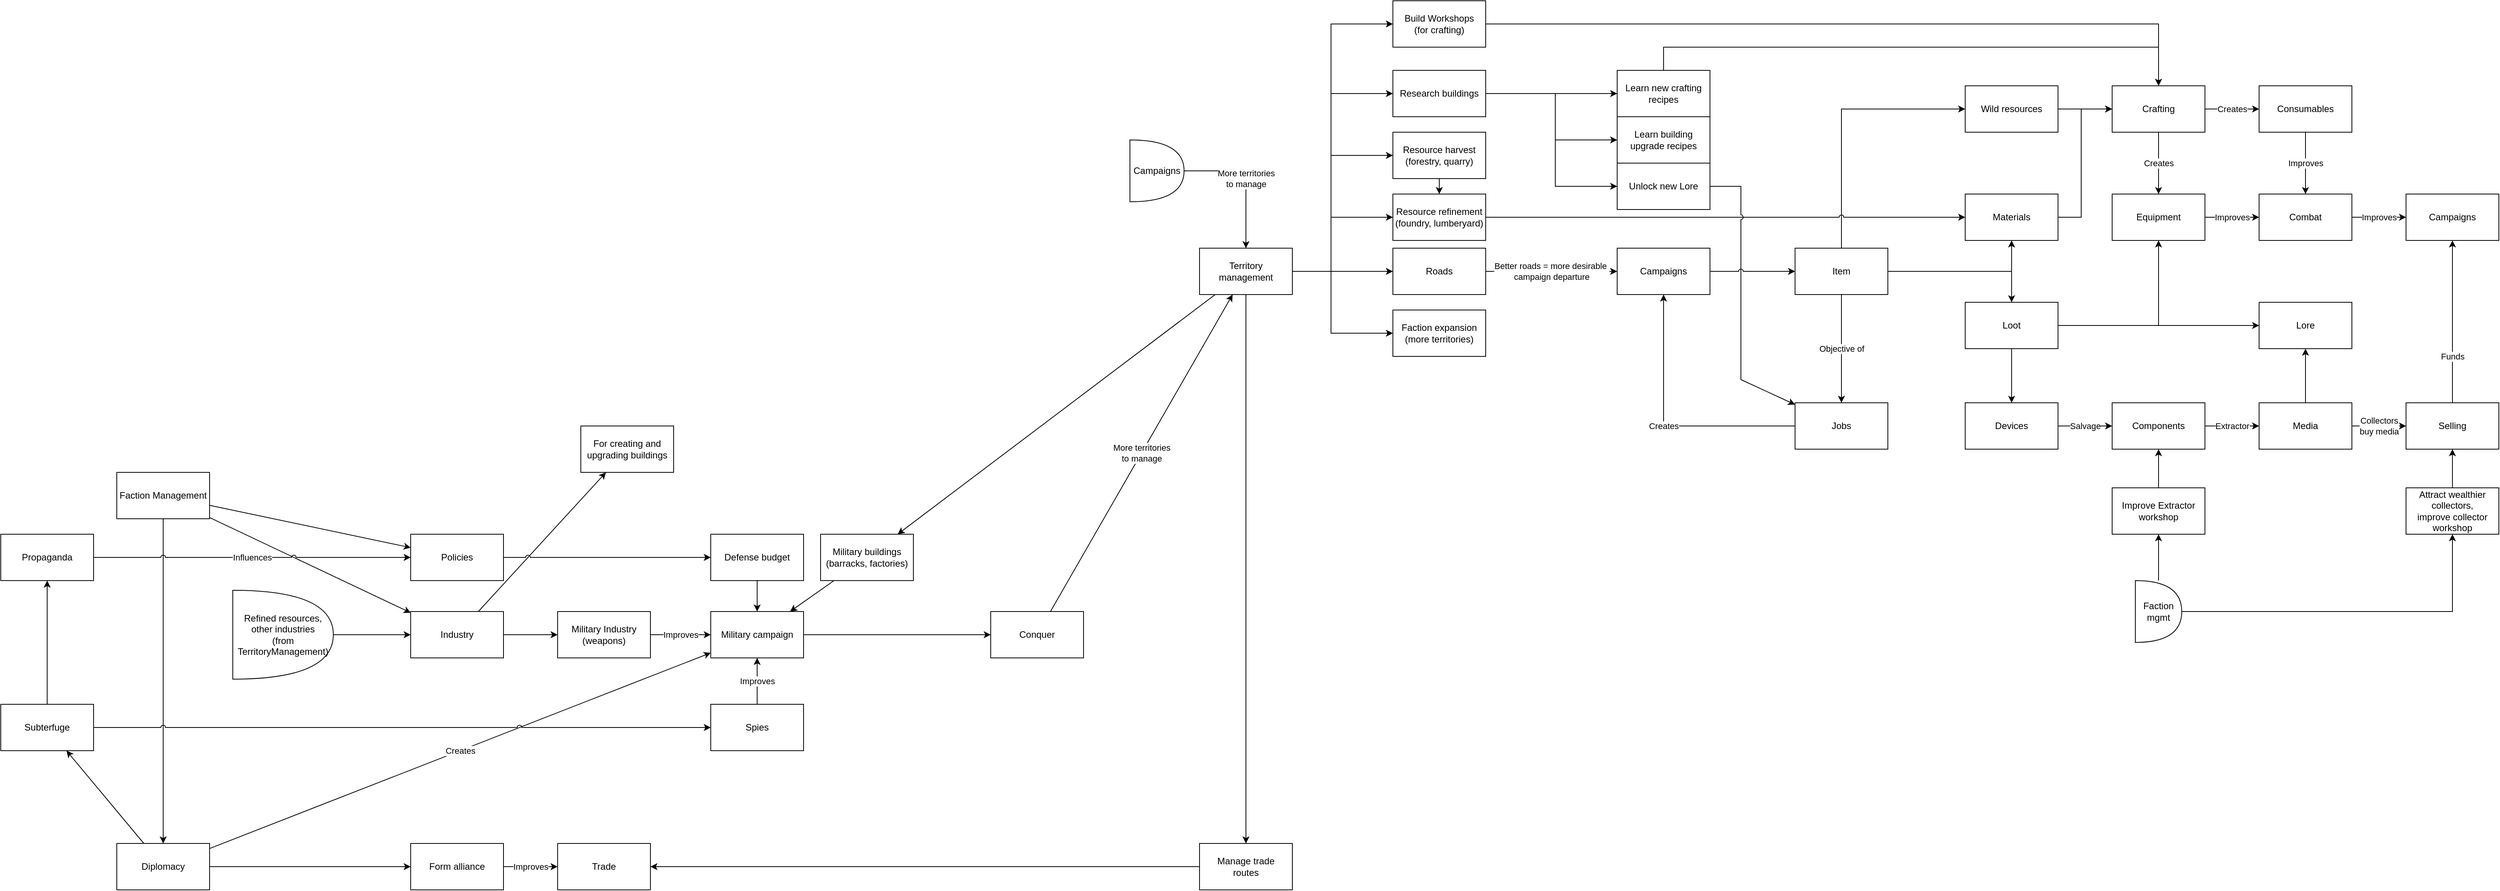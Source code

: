 <mxfile version="14.1.8" type="device"><diagram id="t-w7wYZoXCk9stuSiA6Y" name="Page-1"><mxGraphModel dx="4404" dy="1184" grid="1" gridSize="10" guides="1" tooltips="1" connect="1" arrows="1" fold="1" page="1" pageScale="1" pageWidth="850" pageHeight="1100" math="0" shadow="0"><root><mxCell id="0"/><mxCell id="1" parent="0"/><mxCell id="HRFQKhWrcn0bR6quiwmL-6" style="rounded=0;orthogonalLoop=1;jettySize=auto;html=1;" edge="1" parent="1" source="HRFQKhWrcn0bR6quiwmL-1" target="HRFQKhWrcn0bR6quiwmL-14"><mxGeometry relative="1" as="geometry"><Array as="points"><mxPoint x="20" y="150"/></Array></mxGeometry></mxCell><mxCell id="HRFQKhWrcn0bR6quiwmL-7" style="edgeStyle=none;rounded=0;orthogonalLoop=1;jettySize=auto;html=1;" edge="1" parent="1" source="HRFQKhWrcn0bR6quiwmL-19" target="HRFQKhWrcn0bR6quiwmL-30"><mxGeometry relative="1" as="geometry"><Array as="points"><mxPoint x="430" y="430"/></Array></mxGeometry></mxCell><mxCell id="HRFQKhWrcn0bR6quiwmL-8" value="" style="edgeStyle=none;rounded=0;orthogonalLoop=1;jettySize=auto;html=1;" edge="1" parent="1" source="HRFQKhWrcn0bR6quiwmL-1" target="HRFQKhWrcn0bR6quiwmL-19"><mxGeometry relative="1" as="geometry"><Array as="points"><mxPoint x="240" y="360"/></Array></mxGeometry></mxCell><mxCell id="HRFQKhWrcn0bR6quiwmL-9" style="edgeStyle=none;rounded=0;orthogonalLoop=1;jettySize=auto;html=1;" edge="1" parent="1" source="HRFQKhWrcn0bR6quiwmL-19" target="HRFQKhWrcn0bR6quiwmL-5"><mxGeometry relative="1" as="geometry"/></mxCell><mxCell id="HRFQKhWrcn0bR6quiwmL-12" value="Objective of" style="edgeStyle=none;rounded=0;orthogonalLoop=1;jettySize=auto;html=1;" edge="1" parent="1" source="HRFQKhWrcn0bR6quiwmL-1" target="HRFQKhWrcn0bR6quiwmL-10"><mxGeometry relative="1" as="geometry"/></mxCell><mxCell id="HRFQKhWrcn0bR6quiwmL-16" style="edgeStyle=none;rounded=0;orthogonalLoop=1;jettySize=auto;html=1;" edge="1" parent="1" source="HRFQKhWrcn0bR6quiwmL-1" target="HRFQKhWrcn0bR6quiwmL-15"><mxGeometry relative="1" as="geometry"><Array as="points"><mxPoint x="240" y="360"/></Array></mxGeometry></mxCell><mxCell id="HRFQKhWrcn0bR6quiwmL-1" value="Item" style="rounded=0;whiteSpace=wrap;html=1;" vertex="1" parent="1"><mxGeometry x="-40" y="330" width="120" height="60" as="geometry"/></mxCell><mxCell id="HRFQKhWrcn0bR6quiwmL-32" value="Creates" style="edgeStyle=none;rounded=0;orthogonalLoop=1;jettySize=auto;html=1;" edge="1" parent="1" source="HRFQKhWrcn0bR6quiwmL-2" target="HRFQKhWrcn0bR6quiwmL-30"><mxGeometry relative="1" as="geometry"/></mxCell><mxCell id="HRFQKhWrcn0bR6quiwmL-34" value="Creates" style="edgeStyle=none;rounded=0;orthogonalLoop=1;jettySize=auto;html=1;" edge="1" parent="1" source="HRFQKhWrcn0bR6quiwmL-2" target="HRFQKhWrcn0bR6quiwmL-33"><mxGeometry relative="1" as="geometry"/></mxCell><mxCell id="HRFQKhWrcn0bR6quiwmL-2" value="Crafting" style="rounded=0;whiteSpace=wrap;html=1;" vertex="1" parent="1"><mxGeometry x="370" y="120" width="120" height="60" as="geometry"/></mxCell><mxCell id="HRFQKhWrcn0bR6quiwmL-37" value="Improves" style="edgeStyle=none;rounded=0;orthogonalLoop=1;jettySize=auto;html=1;" edge="1" parent="1" source="HRFQKhWrcn0bR6quiwmL-3" target="HRFQKhWrcn0bR6quiwmL-36"><mxGeometry relative="1" as="geometry"/></mxCell><mxCell id="HRFQKhWrcn0bR6quiwmL-3" value="Combat" style="rounded=0;whiteSpace=wrap;html=1;" vertex="1" parent="1"><mxGeometry x="560" y="260" width="120" height="60" as="geometry"/></mxCell><mxCell id="HRFQKhWrcn0bR6quiwmL-45" value="Funds" style="edgeStyle=none;rounded=0;jumpStyle=arc;orthogonalLoop=1;jettySize=auto;html=1;" edge="1" parent="1" source="HRFQKhWrcn0bR6quiwmL-4" target="HRFQKhWrcn0bR6quiwmL-36"><mxGeometry x="-0.429" relative="1" as="geometry"><mxPoint as="offset"/></mxGeometry></mxCell><mxCell id="HRFQKhWrcn0bR6quiwmL-4" value="Selling" style="rounded=0;whiteSpace=wrap;html=1;" vertex="1" parent="1"><mxGeometry x="750" y="530" width="120" height="60" as="geometry"/></mxCell><mxCell id="HRFQKhWrcn0bR6quiwmL-5" value="Lore" style="rounded=0;whiteSpace=wrap;html=1;" vertex="1" parent="1"><mxGeometry x="560" y="400" width="120" height="60" as="geometry"/></mxCell><mxCell id="HRFQKhWrcn0bR6quiwmL-43" value="Creates" style="edgeStyle=none;rounded=0;jumpStyle=arc;orthogonalLoop=1;jettySize=auto;html=1;" edge="1" parent="1" source="HRFQKhWrcn0bR6quiwmL-10" target="HRFQKhWrcn0bR6quiwmL-38"><mxGeometry relative="1" as="geometry"><Array as="points"><mxPoint x="-210" y="560"/></Array></mxGeometry></mxCell><mxCell id="HRFQKhWrcn0bR6quiwmL-10" value="Jobs" style="rounded=0;whiteSpace=wrap;html=1;" vertex="1" parent="1"><mxGeometry x="-40" y="530" width="120" height="60" as="geometry"/></mxCell><mxCell id="HRFQKhWrcn0bR6quiwmL-17" style="edgeStyle=none;rounded=0;orthogonalLoop=1;jettySize=auto;html=1;" edge="1" parent="1" source="HRFQKhWrcn0bR6quiwmL-14" target="HRFQKhWrcn0bR6quiwmL-2"><mxGeometry relative="1" as="geometry"/></mxCell><mxCell id="HRFQKhWrcn0bR6quiwmL-14" value="Wild resources" style="rounded=0;whiteSpace=wrap;html=1;" vertex="1" parent="1"><mxGeometry x="180" y="120" width="120" height="60" as="geometry"/></mxCell><mxCell id="HRFQKhWrcn0bR6quiwmL-18" style="edgeStyle=none;rounded=0;orthogonalLoop=1;jettySize=auto;html=1;" edge="1" parent="1" source="HRFQKhWrcn0bR6quiwmL-15" target="HRFQKhWrcn0bR6quiwmL-2"><mxGeometry relative="1" as="geometry"><Array as="points"><mxPoint x="330" y="290"/><mxPoint x="330" y="150"/></Array></mxGeometry></mxCell><mxCell id="HRFQKhWrcn0bR6quiwmL-15" value="Materials" style="rounded=0;whiteSpace=wrap;html=1;" vertex="1" parent="1"><mxGeometry x="180" y="260" width="120" height="60" as="geometry"/></mxCell><mxCell id="HRFQKhWrcn0bR6quiwmL-21" style="edgeStyle=none;rounded=0;orthogonalLoop=1;jettySize=auto;html=1;" edge="1" parent="1" source="HRFQKhWrcn0bR6quiwmL-19" target="HRFQKhWrcn0bR6quiwmL-20"><mxGeometry relative="1" as="geometry"/></mxCell><mxCell id="HRFQKhWrcn0bR6quiwmL-19" value="Loot" style="rounded=0;whiteSpace=wrap;html=1;" vertex="1" parent="1"><mxGeometry x="180" y="400" width="120" height="60" as="geometry"/></mxCell><mxCell id="HRFQKhWrcn0bR6quiwmL-25" value="Salvage" style="edgeStyle=none;rounded=0;orthogonalLoop=1;jettySize=auto;html=1;" edge="1" parent="1" source="HRFQKhWrcn0bR6quiwmL-20" target="HRFQKhWrcn0bR6quiwmL-24"><mxGeometry relative="1" as="geometry"/></mxCell><mxCell id="HRFQKhWrcn0bR6quiwmL-20" value="Devices" style="rounded=0;whiteSpace=wrap;html=1;" vertex="1" parent="1"><mxGeometry x="180" y="530" width="120" height="60" as="geometry"/></mxCell><mxCell id="HRFQKhWrcn0bR6quiwmL-28" value="Extractor" style="edgeStyle=none;rounded=0;orthogonalLoop=1;jettySize=auto;html=1;" edge="1" parent="1" source="HRFQKhWrcn0bR6quiwmL-24" target="HRFQKhWrcn0bR6quiwmL-27"><mxGeometry relative="1" as="geometry"/></mxCell><mxCell id="HRFQKhWrcn0bR6quiwmL-24" value="Components" style="rounded=0;whiteSpace=wrap;html=1;" vertex="1" parent="1"><mxGeometry x="370" y="530" width="120" height="60" as="geometry"/></mxCell><mxCell id="HRFQKhWrcn0bR6quiwmL-29" value="Collectors&lt;br&gt;buy media" style="edgeStyle=none;rounded=0;orthogonalLoop=1;jettySize=auto;html=1;" edge="1" parent="1" source="HRFQKhWrcn0bR6quiwmL-27" target="HRFQKhWrcn0bR6quiwmL-4"><mxGeometry relative="1" as="geometry"/></mxCell><mxCell id="HRFQKhWrcn0bR6quiwmL-40" style="edgeStyle=none;rounded=0;orthogonalLoop=1;jettySize=auto;html=1;" edge="1" parent="1" source="HRFQKhWrcn0bR6quiwmL-27" target="HRFQKhWrcn0bR6quiwmL-5"><mxGeometry relative="1" as="geometry"/></mxCell><mxCell id="HRFQKhWrcn0bR6quiwmL-27" value="Media" style="rounded=0;whiteSpace=wrap;html=1;" vertex="1" parent="1"><mxGeometry x="560" y="530" width="120" height="60" as="geometry"/></mxCell><mxCell id="HRFQKhWrcn0bR6quiwmL-31" value="Improves" style="edgeStyle=none;rounded=0;orthogonalLoop=1;jettySize=auto;html=1;" edge="1" parent="1" source="HRFQKhWrcn0bR6quiwmL-30" target="HRFQKhWrcn0bR6quiwmL-3"><mxGeometry relative="1" as="geometry"/></mxCell><mxCell id="HRFQKhWrcn0bR6quiwmL-30" value="Equipment" style="rounded=0;whiteSpace=wrap;html=1;" vertex="1" parent="1"><mxGeometry x="370" y="260" width="120" height="60" as="geometry"/></mxCell><mxCell id="HRFQKhWrcn0bR6quiwmL-35" value="Improves" style="edgeStyle=none;rounded=0;orthogonalLoop=1;jettySize=auto;html=1;" edge="1" parent="1" source="HRFQKhWrcn0bR6quiwmL-33" target="HRFQKhWrcn0bR6quiwmL-3"><mxGeometry relative="1" as="geometry"/></mxCell><mxCell id="HRFQKhWrcn0bR6quiwmL-33" value="Consumables" style="rounded=0;whiteSpace=wrap;html=1;" vertex="1" parent="1"><mxGeometry x="560" y="120" width="120" height="60" as="geometry"/></mxCell><mxCell id="HRFQKhWrcn0bR6quiwmL-36" value="Campaigns" style="rounded=0;whiteSpace=wrap;html=1;" vertex="1" parent="1"><mxGeometry x="750" y="260" width="120" height="60" as="geometry"/></mxCell><mxCell id="HRFQKhWrcn0bR6quiwmL-38" value="Campaigns" style="rounded=0;whiteSpace=wrap;html=1;" vertex="1" parent="1"><mxGeometry x="-270" y="330" width="120" height="60" as="geometry"/></mxCell><mxCell id="HRFQKhWrcn0bR6quiwmL-57" style="edgeStyle=none;rounded=0;jumpStyle=arc;orthogonalLoop=1;jettySize=auto;html=1;" edge="1" parent="1" source="HRFQKhWrcn0bR6quiwmL-48" target="HRFQKhWrcn0bR6quiwmL-50"><mxGeometry relative="1" as="geometry"><Array as="points"><mxPoint x="-640" y="360"/><mxPoint x="-640" y="210"/></Array></mxGeometry></mxCell><mxCell id="HRFQKhWrcn0bR6quiwmL-58" style="edgeStyle=none;rounded=0;jumpStyle=arc;orthogonalLoop=1;jettySize=auto;html=1;" edge="1" parent="1" source="HRFQKhWrcn0bR6quiwmL-48" target="HRFQKhWrcn0bR6quiwmL-49"><mxGeometry relative="1" as="geometry"/></mxCell><mxCell id="HRFQKhWrcn0bR6quiwmL-59" style="edgeStyle=none;rounded=0;jumpStyle=arc;orthogonalLoop=1;jettySize=auto;html=1;" edge="1" parent="1" source="HRFQKhWrcn0bR6quiwmL-48" target="HRFQKhWrcn0bR6quiwmL-53"><mxGeometry relative="1" as="geometry"><Array as="points"><mxPoint x="-640" y="360"/><mxPoint x="-640" y="40"/></Array></mxGeometry></mxCell><mxCell id="HRFQKhWrcn0bR6quiwmL-64" style="edgeStyle=none;rounded=0;jumpStyle=arc;orthogonalLoop=1;jettySize=auto;html=1;" edge="1" parent="1" source="HRFQKhWrcn0bR6quiwmL-48" target="HRFQKhWrcn0bR6quiwmL-62"><mxGeometry relative="1" as="geometry"><Array as="points"><mxPoint x="-640" y="360"/><mxPoint x="-640" y="290"/></Array></mxGeometry></mxCell><mxCell id="HRFQKhWrcn0bR6quiwmL-67" value="" style="edgeStyle=none;rounded=0;jumpStyle=arc;orthogonalLoop=1;jettySize=auto;html=1;" edge="1" parent="1" source="HRFQKhWrcn0bR6quiwmL-48" target="HRFQKhWrcn0bR6quiwmL-66"><mxGeometry relative="1" as="geometry"/></mxCell><mxCell id="HRFQKhWrcn0bR6quiwmL-96" style="edgeStyle=none;rounded=0;jumpStyle=arc;orthogonalLoop=1;jettySize=auto;html=1;" edge="1" parent="1" source="HRFQKhWrcn0bR6quiwmL-48" target="HRFQKhWrcn0bR6quiwmL-90"><mxGeometry relative="1" as="geometry"/></mxCell><mxCell id="HRFQKhWrcn0bR6quiwmL-101" value="" style="edgeStyle=none;rounded=0;jumpStyle=arc;orthogonalLoop=1;jettySize=auto;html=1;" edge="1" parent="1" source="HRFQKhWrcn0bR6quiwmL-48" target="HRFQKhWrcn0bR6quiwmL-145"><mxGeometry relative="1" as="geometry"><Array as="points"><mxPoint x="-640" y="360"/><mxPoint x="-640" y="130"/></Array></mxGeometry></mxCell><mxCell id="HRFQKhWrcn0bR6quiwmL-144" style="edgeStyle=none;rounded=0;jumpStyle=arc;orthogonalLoop=1;jettySize=auto;html=1;" edge="1" parent="1" source="HRFQKhWrcn0bR6quiwmL-48" target="HRFQKhWrcn0bR6quiwmL-143"><mxGeometry relative="1" as="geometry"><Array as="points"><mxPoint x="-640" y="360"/><mxPoint x="-640" y="440"/></Array></mxGeometry></mxCell><mxCell id="HRFQKhWrcn0bR6quiwmL-48" value="Territory&lt;br&gt;management" style="rounded=0;whiteSpace=wrap;html=1;" vertex="1" parent="1"><mxGeometry x="-810" y="330" width="120" height="60" as="geometry"/></mxCell><mxCell id="HRFQKhWrcn0bR6quiwmL-55" value="Better roads = more desirable&amp;nbsp;&lt;br&gt;campaign departure" style="edgeStyle=none;rounded=0;jumpStyle=arc;orthogonalLoop=1;jettySize=auto;html=1;" edge="1" parent="1" source="HRFQKhWrcn0bR6quiwmL-49" target="HRFQKhWrcn0bR6quiwmL-38"><mxGeometry relative="1" as="geometry"/></mxCell><mxCell id="HRFQKhWrcn0bR6quiwmL-49" value="Roads" style="rounded=0;whiteSpace=wrap;html=1;" vertex="1" parent="1"><mxGeometry x="-560" y="330" width="120" height="60" as="geometry"/></mxCell><mxCell id="HRFQKhWrcn0bR6quiwmL-65" style="edgeStyle=none;rounded=0;jumpStyle=arc;orthogonalLoop=1;jettySize=auto;html=1;" edge="1" parent="1" source="HRFQKhWrcn0bR6quiwmL-50" target="HRFQKhWrcn0bR6quiwmL-62"><mxGeometry relative="1" as="geometry"/></mxCell><mxCell id="HRFQKhWrcn0bR6quiwmL-50" value="Resource harvest (forestry, quarry)" style="rounded=0;whiteSpace=wrap;html=1;" vertex="1" parent="1"><mxGeometry x="-560" y="180" width="120" height="60" as="geometry"/></mxCell><mxCell id="HRFQKhWrcn0bR6quiwmL-112" value="" style="edgeStyle=none;rounded=0;jumpStyle=arc;orthogonalLoop=1;jettySize=auto;html=1;" edge="1" parent="1" source="HRFQKhWrcn0bR6quiwmL-52" target="HRFQKhWrcn0bR6quiwmL-111"><mxGeometry relative="1" as="geometry"/></mxCell><mxCell id="HRFQKhWrcn0bR6quiwmL-116" style="edgeStyle=none;rounded=0;jumpStyle=arc;orthogonalLoop=1;jettySize=auto;html=1;" edge="1" parent="1" source="HRFQKhWrcn0bR6quiwmL-52" target="HRFQKhWrcn0bR6quiwmL-117"><mxGeometry relative="1" as="geometry"><mxPoint x="-1540" y="590" as="targetPoint"/></mxGeometry></mxCell><mxCell id="HRFQKhWrcn0bR6quiwmL-52" value="Industry" style="rounded=0;whiteSpace=wrap;html=1;" vertex="1" parent="1"><mxGeometry x="-1830" y="800" width="120" height="60" as="geometry"/></mxCell><mxCell id="HRFQKhWrcn0bR6quiwmL-130" style="edgeStyle=none;rounded=0;jumpStyle=arc;orthogonalLoop=1;jettySize=auto;html=1;" edge="1" parent="1" source="HRFQKhWrcn0bR6quiwmL-53" target="HRFQKhWrcn0bR6quiwmL-2"><mxGeometry relative="1" as="geometry"><Array as="points"><mxPoint x="430" y="40"/></Array></mxGeometry></mxCell><mxCell id="HRFQKhWrcn0bR6quiwmL-53" value="Build Workshops&lt;br&gt;(for crafting)" style="rounded=0;whiteSpace=wrap;html=1;" vertex="1" parent="1"><mxGeometry x="-560" y="10" width="120" height="60" as="geometry"/></mxCell><mxCell id="HRFQKhWrcn0bR6quiwmL-126" style="edgeStyle=none;rounded=0;jumpStyle=arc;orthogonalLoop=1;jettySize=auto;html=1;" edge="1" parent="1" source="HRFQKhWrcn0bR6quiwmL-62" target="HRFQKhWrcn0bR6quiwmL-15"><mxGeometry relative="1" as="geometry"/></mxCell><mxCell id="HRFQKhWrcn0bR6quiwmL-62" value="Resource refinement (foundry, lumberyard)" style="rounded=0;whiteSpace=wrap;html=1;" vertex="1" parent="1"><mxGeometry x="-560" y="260" width="120" height="60" as="geometry"/></mxCell><mxCell id="HRFQKhWrcn0bR6quiwmL-151" style="edgeStyle=none;rounded=0;jumpStyle=arc;orthogonalLoop=1;jettySize=auto;html=1;" edge="1" parent="1" source="HRFQKhWrcn0bR6quiwmL-66" target="HRFQKhWrcn0bR6quiwmL-87"><mxGeometry relative="1" as="geometry"/></mxCell><mxCell id="HRFQKhWrcn0bR6quiwmL-66" value="Manage trade&lt;br&gt;routes" style="rounded=0;whiteSpace=wrap;html=1;" vertex="1" parent="1"><mxGeometry x="-810" y="1100" width="120" height="60" as="geometry"/></mxCell><mxCell id="HRFQKhWrcn0bR6quiwmL-70" style="edgeStyle=none;rounded=0;jumpStyle=arc;orthogonalLoop=1;jettySize=auto;html=1;" edge="1" parent="1" source="HRFQKhWrcn0bR6quiwmL-68" target="HRFQKhWrcn0bR6quiwmL-52"><mxGeometry relative="1" as="geometry"/></mxCell><mxCell id="HRFQKhWrcn0bR6quiwmL-72" style="edgeStyle=none;rounded=0;jumpStyle=arc;orthogonalLoop=1;jettySize=auto;html=1;" edge="1" parent="1" source="HRFQKhWrcn0bR6quiwmL-68" target="HRFQKhWrcn0bR6quiwmL-71"><mxGeometry relative="1" as="geometry"/></mxCell><mxCell id="HRFQKhWrcn0bR6quiwmL-98" value="" style="edgeStyle=none;rounded=0;jumpStyle=arc;orthogonalLoop=1;jettySize=auto;html=1;" edge="1" parent="1" source="HRFQKhWrcn0bR6quiwmL-68" target="HRFQKhWrcn0bR6quiwmL-97"><mxGeometry relative="1" as="geometry"/></mxCell><mxCell id="HRFQKhWrcn0bR6quiwmL-68" value="Faction Management" style="rounded=0;whiteSpace=wrap;html=1;" vertex="1" parent="1"><mxGeometry x="-2210" y="620" width="120" height="60" as="geometry"/></mxCell><mxCell id="HRFQKhWrcn0bR6quiwmL-74" value="Creates" style="edgeStyle=none;rounded=0;jumpStyle=arc;orthogonalLoop=1;jettySize=auto;html=1;" edge="1" parent="1" source="HRFQKhWrcn0bR6quiwmL-71" target="HRFQKhWrcn0bR6quiwmL-73"><mxGeometry relative="1" as="geometry"/></mxCell><mxCell id="HRFQKhWrcn0bR6quiwmL-76" value="" style="edgeStyle=none;rounded=0;jumpStyle=arc;orthogonalLoop=1;jettySize=auto;html=1;" edge="1" parent="1" source="HRFQKhWrcn0bR6quiwmL-71" target="HRFQKhWrcn0bR6quiwmL-75"><mxGeometry relative="1" as="geometry"/></mxCell><mxCell id="HRFQKhWrcn0bR6quiwmL-78" value="" style="edgeStyle=none;rounded=0;jumpStyle=arc;orthogonalLoop=1;jettySize=auto;html=1;" edge="1" parent="1" source="HRFQKhWrcn0bR6quiwmL-73" target="HRFQKhWrcn0bR6quiwmL-77"><mxGeometry relative="1" as="geometry"/></mxCell><mxCell id="HRFQKhWrcn0bR6quiwmL-80" value="" style="edgeStyle=none;rounded=0;jumpStyle=arc;orthogonalLoop=1;jettySize=auto;html=1;" edge="1" parent="1" source="HRFQKhWrcn0bR6quiwmL-71" target="HRFQKhWrcn0bR6quiwmL-79"><mxGeometry relative="1" as="geometry"/></mxCell><mxCell id="HRFQKhWrcn0bR6quiwmL-71" value="Diplomacy" style="rounded=0;whiteSpace=wrap;html=1;" vertex="1" parent="1"><mxGeometry x="-2210" y="1100" width="120" height="60" as="geometry"/></mxCell><mxCell id="HRFQKhWrcn0bR6quiwmL-73" value="Military campaign" style="rounded=0;whiteSpace=wrap;html=1;" vertex="1" parent="1"><mxGeometry x="-1442" y="800" width="120" height="60" as="geometry"/></mxCell><mxCell id="HRFQKhWrcn0bR6quiwmL-88" value="Improves" style="edgeStyle=none;rounded=0;jumpStyle=arc;orthogonalLoop=1;jettySize=auto;html=1;" edge="1" parent="1" source="HRFQKhWrcn0bR6quiwmL-75" target="HRFQKhWrcn0bR6quiwmL-87"><mxGeometry relative="1" as="geometry"/></mxCell><mxCell id="HRFQKhWrcn0bR6quiwmL-75" value="Form alliance" style="rounded=0;whiteSpace=wrap;html=1;" vertex="1" parent="1"><mxGeometry x="-1830" y="1100" width="120" height="60" as="geometry"/></mxCell><mxCell id="HRFQKhWrcn0bR6quiwmL-95" value="More territories&lt;br&gt;to manage" style="edgeStyle=none;rounded=0;jumpStyle=arc;orthogonalLoop=1;jettySize=auto;html=1;" edge="1" parent="1" source="HRFQKhWrcn0bR6quiwmL-77" target="HRFQKhWrcn0bR6quiwmL-48"><mxGeometry relative="1" as="geometry"/></mxCell><mxCell id="HRFQKhWrcn0bR6quiwmL-77" value="Conquer" style="rounded=0;whiteSpace=wrap;html=1;" vertex="1" parent="1"><mxGeometry x="-1080" y="800" width="120" height="60" as="geometry"/></mxCell><mxCell id="HRFQKhWrcn0bR6quiwmL-82" value="" style="edgeStyle=none;rounded=0;jumpStyle=arc;orthogonalLoop=1;jettySize=auto;html=1;" edge="1" parent="1" source="HRFQKhWrcn0bR6quiwmL-79" target="HRFQKhWrcn0bR6quiwmL-81"><mxGeometry relative="1" as="geometry"/></mxCell><mxCell id="HRFQKhWrcn0bR6quiwmL-86" value="" style="edgeStyle=none;rounded=0;jumpStyle=arc;orthogonalLoop=1;jettySize=auto;html=1;" edge="1" parent="1" source="HRFQKhWrcn0bR6quiwmL-79" target="HRFQKhWrcn0bR6quiwmL-85"><mxGeometry relative="1" as="geometry"/></mxCell><mxCell id="HRFQKhWrcn0bR6quiwmL-79" value="Subterfuge" style="rounded=0;whiteSpace=wrap;html=1;" vertex="1" parent="1"><mxGeometry x="-2360" y="920" width="120" height="60" as="geometry"/></mxCell><mxCell id="HRFQKhWrcn0bR6quiwmL-125" value="Improves" style="edgeStyle=none;rounded=0;jumpStyle=arc;orthogonalLoop=1;jettySize=auto;html=1;" edge="1" parent="1" source="HRFQKhWrcn0bR6quiwmL-81" target="HRFQKhWrcn0bR6quiwmL-73"><mxGeometry relative="1" as="geometry"/></mxCell><mxCell id="HRFQKhWrcn0bR6quiwmL-81" value="Spies" style="rounded=0;whiteSpace=wrap;html=1;" vertex="1" parent="1"><mxGeometry x="-1442" y="920" width="120" height="60" as="geometry"/></mxCell><mxCell id="HRFQKhWrcn0bR6quiwmL-124" value="Influences" style="edgeStyle=none;rounded=0;jumpStyle=arc;orthogonalLoop=1;jettySize=auto;html=1;" edge="1" parent="1" source="HRFQKhWrcn0bR6quiwmL-85" target="HRFQKhWrcn0bR6quiwmL-97"><mxGeometry relative="1" as="geometry"/></mxCell><mxCell id="HRFQKhWrcn0bR6quiwmL-85" value="Propaganda" style="rounded=0;whiteSpace=wrap;html=1;" vertex="1" parent="1"><mxGeometry x="-2360" y="700" width="120" height="60" as="geometry"/></mxCell><mxCell id="HRFQKhWrcn0bR6quiwmL-87" value="Trade" style="rounded=0;whiteSpace=wrap;html=1;" vertex="1" parent="1"><mxGeometry x="-1640" y="1100" width="120" height="60" as="geometry"/></mxCell><mxCell id="HRFQKhWrcn0bR6quiwmL-92" style="edgeStyle=none;rounded=0;jumpStyle=arc;orthogonalLoop=1;jettySize=auto;html=1;" edge="1" parent="1" source="HRFQKhWrcn0bR6quiwmL-89" target="HRFQKhWrcn0bR6quiwmL-73"><mxGeometry relative="1" as="geometry"/></mxCell><mxCell id="HRFQKhWrcn0bR6quiwmL-89" value="Defense budget" style="rounded=0;whiteSpace=wrap;html=1;" vertex="1" parent="1"><mxGeometry x="-1442" y="700" width="120" height="60" as="geometry"/></mxCell><mxCell id="HRFQKhWrcn0bR6quiwmL-91" style="edgeStyle=none;rounded=0;jumpStyle=arc;orthogonalLoop=1;jettySize=auto;html=1;" edge="1" parent="1" source="HRFQKhWrcn0bR6quiwmL-90" target="HRFQKhWrcn0bR6quiwmL-73"><mxGeometry relative="1" as="geometry"/></mxCell><mxCell id="HRFQKhWrcn0bR6quiwmL-90" value="Military buildings (barracks, factories)" style="rounded=0;whiteSpace=wrap;html=1;" vertex="1" parent="1"><mxGeometry x="-1300" y="700" width="120" height="60" as="geometry"/></mxCell><mxCell id="HRFQKhWrcn0bR6quiwmL-99" style="edgeStyle=none;rounded=0;jumpStyle=arc;orthogonalLoop=1;jettySize=auto;html=1;" edge="1" parent="1" source="HRFQKhWrcn0bR6quiwmL-97" target="HRFQKhWrcn0bR6quiwmL-89"><mxGeometry relative="1" as="geometry"/></mxCell><mxCell id="HRFQKhWrcn0bR6quiwmL-97" value="Policies" style="rounded=0;whiteSpace=wrap;html=1;" vertex="1" parent="1"><mxGeometry x="-1830" y="700" width="120" height="60" as="geometry"/></mxCell><mxCell id="HRFQKhWrcn0bR6quiwmL-152" style="edgeStyle=none;rounded=0;jumpStyle=arc;orthogonalLoop=1;jettySize=auto;html=1;" edge="1" parent="1" source="HRFQKhWrcn0bR6quiwmL-104" target="HRFQKhWrcn0bR6quiwmL-10"><mxGeometry relative="1" as="geometry"><Array as="points"><mxPoint x="-110" y="250"/><mxPoint x="-110" y="500"/></Array></mxGeometry></mxCell><mxCell id="HRFQKhWrcn0bR6quiwmL-104" value="Unlock new Lore" style="rounded=0;whiteSpace=wrap;html=1;" vertex="1" parent="1"><mxGeometry x="-270" y="220" width="120" height="60" as="geometry"/></mxCell><mxCell id="HRFQKhWrcn0bR6quiwmL-113" value="Improves" style="edgeStyle=none;rounded=0;jumpStyle=arc;orthogonalLoop=1;jettySize=auto;html=1;" edge="1" parent="1" source="HRFQKhWrcn0bR6quiwmL-111" target="HRFQKhWrcn0bR6quiwmL-73"><mxGeometry relative="1" as="geometry"/></mxCell><mxCell id="HRFQKhWrcn0bR6quiwmL-111" value="Military Industry&lt;br&gt;(weapons)" style="rounded=0;whiteSpace=wrap;html=1;" vertex="1" parent="1"><mxGeometry x="-1640" y="800" width="120" height="60" as="geometry"/></mxCell><mxCell id="HRFQKhWrcn0bR6quiwmL-115" style="edgeStyle=none;rounded=0;jumpStyle=arc;orthogonalLoop=1;jettySize=auto;html=1;" edge="1" parent="1" source="HRFQKhWrcn0bR6quiwmL-114" target="HRFQKhWrcn0bR6quiwmL-52"><mxGeometry relative="1" as="geometry"/></mxCell><mxCell id="HRFQKhWrcn0bR6quiwmL-114" value="Refined resources,&lt;br&gt;other industries&lt;br&gt;(from TerritoryManagement)" style="shape=or;whiteSpace=wrap;html=1;fontFamily=Helvetica;fontSize=12;fontColor=#000000;align=center;strokeColor=#000000;fillColor=#ffffff;" vertex="1" parent="1"><mxGeometry x="-2060" y="772.5" width="130" height="115" as="geometry"/></mxCell><mxCell id="HRFQKhWrcn0bR6quiwmL-117" value="For creating and upgrading buildings" style="rounded=0;whiteSpace=wrap;html=1;" vertex="1" parent="1"><mxGeometry x="-1610" y="560" width="120" height="60" as="geometry"/></mxCell><mxCell id="HRFQKhWrcn0bR6quiwmL-119" value="" style="edgeStyle=none;rounded=0;jumpStyle=arc;orthogonalLoop=1;jettySize=auto;html=1;" edge="1" parent="1" source="HRFQKhWrcn0bR6quiwmL-134" target="HRFQKhWrcn0bR6quiwmL-4"><mxGeometry relative="1" as="geometry"><mxPoint x="696.667" y="730" as="sourcePoint"/></mxGeometry></mxCell><mxCell id="HRFQKhWrcn0bR6quiwmL-120" value="" style="edgeStyle=none;rounded=0;jumpStyle=arc;orthogonalLoop=1;jettySize=auto;html=1;" edge="1" parent="1" source="HRFQKhWrcn0bR6quiwmL-133" target="HRFQKhWrcn0bR6quiwmL-24"><mxGeometry relative="1" as="geometry"><mxPoint x="640" y="743.75" as="sourcePoint"/></mxGeometry></mxCell><mxCell id="HRFQKhWrcn0bR6quiwmL-129" value="More territories&lt;br&gt;to manage" style="edgeStyle=none;rounded=0;jumpStyle=arc;orthogonalLoop=1;jettySize=auto;html=1;" edge="1" parent="1" source="HRFQKhWrcn0bR6quiwmL-128" target="HRFQKhWrcn0bR6quiwmL-48"><mxGeometry relative="1" as="geometry"><Array as="points"><mxPoint x="-750" y="230"/></Array></mxGeometry></mxCell><mxCell id="HRFQKhWrcn0bR6quiwmL-128" value="Campaigns" style="shape=or;whiteSpace=wrap;html=1;fontFamily=Helvetica;fontSize=12;fontColor=#000000;align=center;strokeColor=#000000;fillColor=#ffffff;" vertex="1" parent="1"><mxGeometry x="-900" y="190" width="70" height="80" as="geometry"/></mxCell><mxCell id="HRFQKhWrcn0bR6quiwmL-131" value="Learn building upgrade recipes" style="rounded=0;whiteSpace=wrap;html=1;" vertex="1" parent="1"><mxGeometry x="-270" y="160" width="120" height="60" as="geometry"/></mxCell><mxCell id="HRFQKhWrcn0bR6quiwmL-133" value="Improve Extractor workshop" style="rounded=0;whiteSpace=wrap;html=1;" vertex="1" parent="1"><mxGeometry x="370" y="640" width="120" height="60" as="geometry"/></mxCell><mxCell id="HRFQKhWrcn0bR6quiwmL-134" value="Attract wealthier collectors,&lt;br&gt;improve collector workshop" style="rounded=0;whiteSpace=wrap;html=1;" vertex="1" parent="1"><mxGeometry x="749.997" y="640" width="120" height="60" as="geometry"/></mxCell><mxCell id="HRFQKhWrcn0bR6quiwmL-137" style="edgeStyle=none;rounded=0;jumpStyle=arc;orthogonalLoop=1;jettySize=auto;html=1;" edge="1" parent="1" source="HRFQKhWrcn0bR6quiwmL-136" target="HRFQKhWrcn0bR6quiwmL-133"><mxGeometry relative="1" as="geometry"/></mxCell><mxCell id="HRFQKhWrcn0bR6quiwmL-138" style="edgeStyle=none;rounded=0;jumpStyle=arc;orthogonalLoop=1;jettySize=auto;html=1;" edge="1" parent="1" source="HRFQKhWrcn0bR6quiwmL-136" target="HRFQKhWrcn0bR6quiwmL-134"><mxGeometry relative="1" as="geometry"><Array as="points"><mxPoint x="810" y="800"/></Array></mxGeometry></mxCell><mxCell id="HRFQKhWrcn0bR6quiwmL-136" value="Faction&lt;br&gt;mgmt" style="shape=or;whiteSpace=wrap;html=1;" vertex="1" parent="1"><mxGeometry x="400" y="760" width="60" height="80" as="geometry"/></mxCell><mxCell id="HRFQKhWrcn0bR6quiwmL-143" value="Faction expansion&lt;br&gt;(more territories)" style="rounded=0;whiteSpace=wrap;html=1;" vertex="1" parent="1"><mxGeometry x="-560" y="410" width="120" height="60" as="geometry"/></mxCell><mxCell id="HRFQKhWrcn0bR6quiwmL-147" style="edgeStyle=none;rounded=0;jumpStyle=arc;orthogonalLoop=1;jettySize=auto;html=1;" edge="1" parent="1" source="HRFQKhWrcn0bR6quiwmL-145" target="HRFQKhWrcn0bR6quiwmL-146"><mxGeometry relative="1" as="geometry"/></mxCell><mxCell id="HRFQKhWrcn0bR6quiwmL-149" style="edgeStyle=none;rounded=0;jumpStyle=arc;orthogonalLoop=1;jettySize=auto;html=1;" edge="1" parent="1" source="HRFQKhWrcn0bR6quiwmL-145" target="HRFQKhWrcn0bR6quiwmL-131"><mxGeometry relative="1" as="geometry"><Array as="points"><mxPoint x="-350" y="130"/><mxPoint x="-350" y="190"/></Array></mxGeometry></mxCell><mxCell id="HRFQKhWrcn0bR6quiwmL-150" style="edgeStyle=none;rounded=0;jumpStyle=arc;orthogonalLoop=1;jettySize=auto;html=1;" edge="1" parent="1" source="HRFQKhWrcn0bR6quiwmL-145" target="HRFQKhWrcn0bR6quiwmL-104"><mxGeometry relative="1" as="geometry"><Array as="points"><mxPoint x="-350" y="130"/><mxPoint x="-350" y="250"/></Array></mxGeometry></mxCell><mxCell id="HRFQKhWrcn0bR6quiwmL-145" value="Research buildings" style="rounded=0;whiteSpace=wrap;html=1;" vertex="1" parent="1"><mxGeometry x="-560" y="100" width="120" height="60" as="geometry"/></mxCell><mxCell id="HRFQKhWrcn0bR6quiwmL-148" style="edgeStyle=none;rounded=0;jumpStyle=arc;orthogonalLoop=1;jettySize=auto;html=1;" edge="1" parent="1" source="HRFQKhWrcn0bR6quiwmL-146" target="HRFQKhWrcn0bR6quiwmL-2"><mxGeometry relative="1" as="geometry"><Array as="points"><mxPoint x="-210" y="70"/><mxPoint x="430" y="70"/></Array></mxGeometry></mxCell><mxCell id="HRFQKhWrcn0bR6quiwmL-146" value="Learn new crafting recipes" style="rounded=0;whiteSpace=wrap;html=1;" vertex="1" parent="1"><mxGeometry x="-270" y="100" width="120" height="60" as="geometry"/></mxCell><mxCell id="HRFQKhWrcn0bR6quiwmL-39" value="" style="edgeStyle=none;rounded=0;orthogonalLoop=1;jettySize=auto;html=1;jumpStyle=arc;" edge="1" parent="1" source="HRFQKhWrcn0bR6quiwmL-38" target="HRFQKhWrcn0bR6quiwmL-1"><mxGeometry relative="1" as="geometry"/></mxCell></root></mxGraphModel></diagram></mxfile>